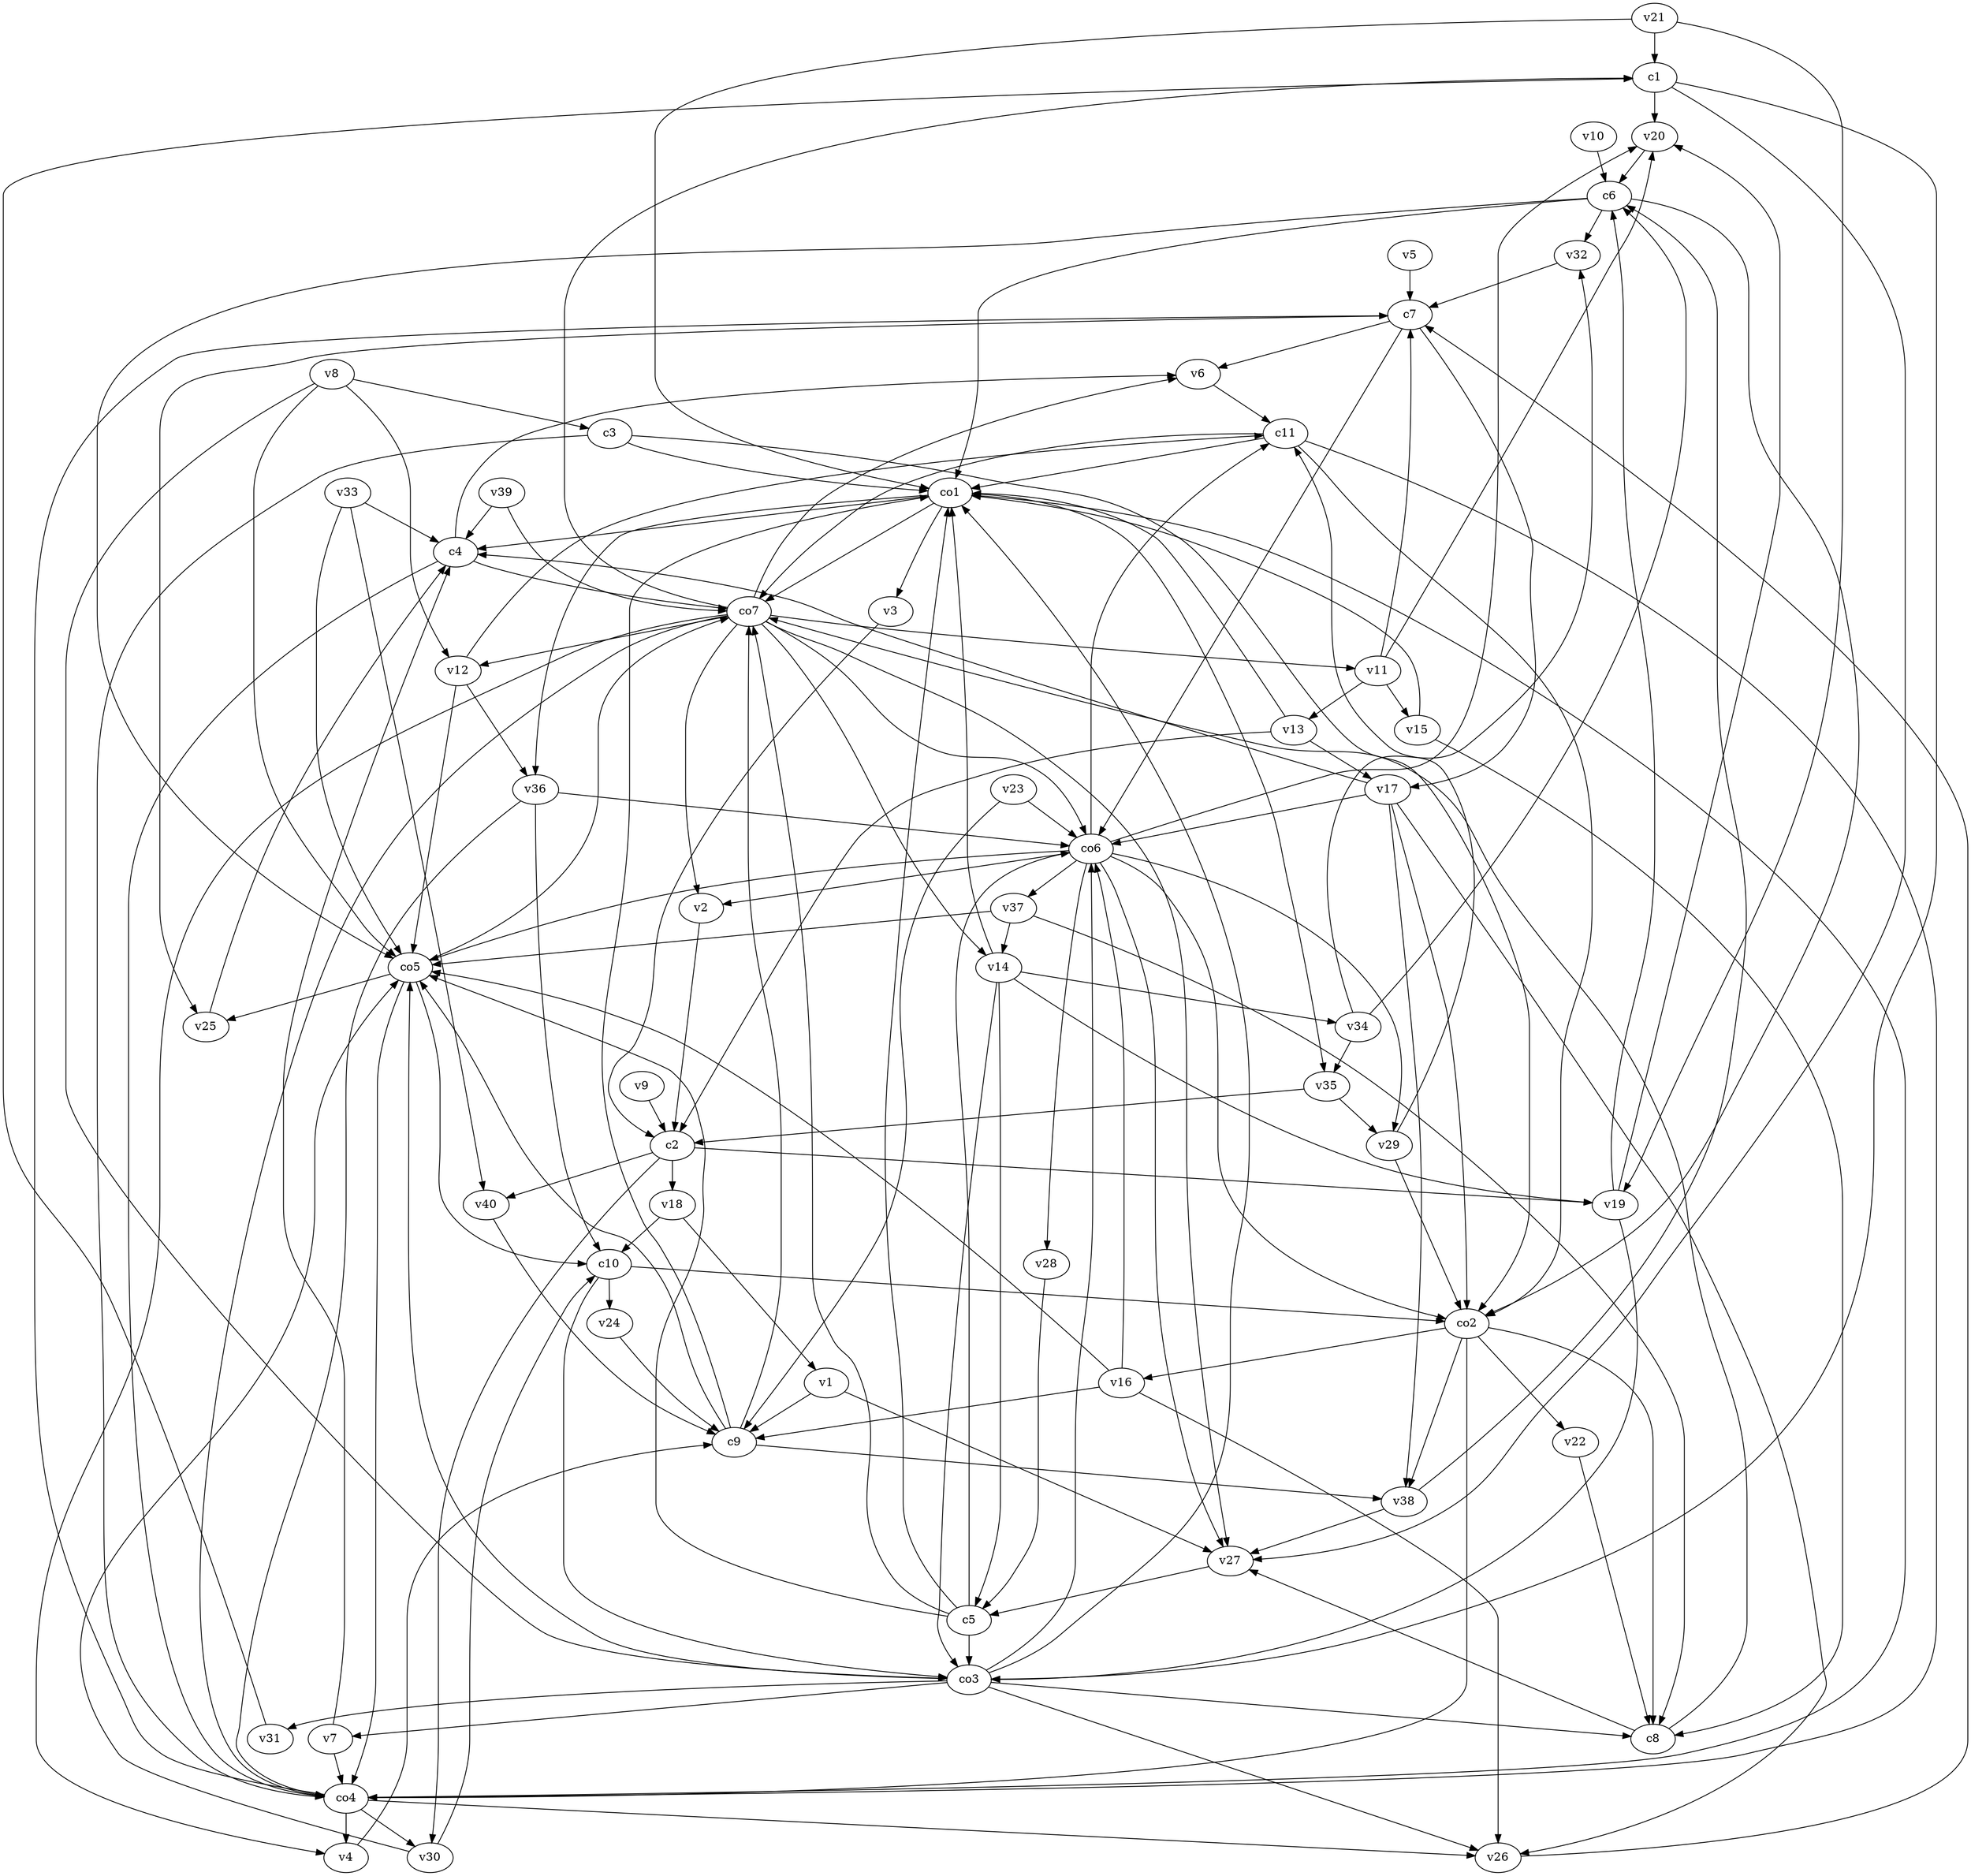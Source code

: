 strict digraph  {
c1;
c2;
c3;
c4;
c5;
c6;
c7;
c8;
c9;
c10;
c11;
v1;
v2;
v3;
v4;
v5;
v6;
v7;
v8;
v9;
v10;
v11;
v12;
v13;
v14;
v15;
v16;
v17;
v18;
v19;
v20;
v21;
v22;
v23;
v24;
v25;
v26;
v27;
v28;
v29;
v30;
v31;
v32;
v33;
v34;
v35;
v36;
v37;
v38;
v39;
v40;
co1;
co2;
co3;
co4;
co5;
co6;
co7;
c1 -> co3  [weight=1];
c1 -> v27  [weight=1];
c1 -> v20  [weight=1];
c2 -> v40  [weight=1];
c2 -> v18  [weight=1];
c2 -> v19  [weight=1];
c2 -> v30  [weight=1];
c3 -> co1  [weight=1];
c3 -> co2  [weight=1];
c3 -> co4  [weight=1];
c4 -> v6  [weight=1];
c4 -> co7  [weight=1];
c4 -> co4  [weight=1];
c5 -> co5  [weight=1];
c5 -> co6  [weight=1];
c5 -> co7  [weight=1];
c5 -> co1  [weight=1];
c5 -> co3  [weight=1];
c6 -> v32  [weight=1];
c6 -> co5  [weight=1];
c6 -> co1  [weight=1];
c6 -> co2  [weight=1];
c7 -> v17  [weight=1];
c7 -> v6  [weight=1];
c7 -> co6  [weight=1];
c7 -> v25  [weight=1];
c8 -> co7  [weight=1];
c8 -> v27  [weight=1];
c9 -> co7  [weight=1];
c9 -> v38  [weight=1];
c9 -> co1  [weight=1];
c9 -> co5  [weight=1];
c10 -> co3  [weight=1];
c10 -> co2  [weight=1];
c10 -> v24  [weight=1];
c11 -> co4  [weight=1];
c11 -> co7  [weight=1];
c11 -> co2  [weight=1];
c11 -> co1  [weight=1];
v1 -> c9  [weight=1];
v1 -> v27  [weight=1];
v2 -> c2  [weight=1];
v3 -> c2  [weight=1];
v4 -> c9  [weight=1];
v5 -> c7  [weight=1];
v6 -> c11  [weight=1];
v7 -> c4  [weight=1];
v7 -> co4  [weight=1];
v8 -> c3  [weight=1];
v8 -> co5  [weight=1];
v8 -> co3  [weight=1];
v8 -> v12  [weight=1];
v9 -> c2  [weight=1];
v10 -> c6  [weight=1];
v11 -> c7  [weight=1];
v11 -> v13  [weight=1];
v11 -> v20  [weight=1];
v11 -> v15  [weight=1];
v12 -> c11  [weight=1];
v12 -> co5  [weight=1];
v12 -> v36  [weight=1];
v13 -> c2  [weight=1];
v13 -> co1  [weight=1];
v13 -> v17  [weight=1];
v14 -> c5  [weight=1];
v14 -> co3  [weight=1];
v14 -> co1  [weight=1];
v14 -> v19  [weight=1];
v14 -> v34  [weight=1];
v15 -> c8  [weight=1];
v15 -> co1  [weight=1];
v16 -> c9  [weight=1];
v16 -> v26  [weight=1];
v16 -> co6  [weight=1];
v16 -> co5  [weight=1];
v17 -> c4  [weight=1];
v17 -> co6  [weight=1];
v17 -> v26  [weight=1];
v17 -> co2  [weight=1];
v17 -> v38  [weight=1];
v18 -> c10  [weight=1];
v18 -> v1  [weight=1];
v19 -> c6  [weight=1];
v19 -> co3  [weight=1];
v19 -> v20  [weight=1];
v20 -> c6  [weight=1];
v21 -> c1  [weight=1];
v21 -> co1  [weight=1];
v21 -> v19  [weight=1];
v22 -> c8  [weight=1];
v23 -> c9  [weight=1];
v23 -> co6  [weight=1];
v24 -> c9  [weight=1];
v25 -> c4  [weight=1];
v26 -> c7  [weight=1];
v27 -> c5  [weight=1];
v28 -> c5  [weight=1];
v29 -> c11  [weight=1];
v29 -> co2  [weight=1];
v30 -> c10  [weight=1];
v30 -> co5  [weight=1];
v31 -> c1  [weight=1];
v32 -> c7  [weight=1];
v33 -> c4  [weight=1];
v33 -> v40  [weight=1];
v33 -> co5  [weight=1];
v34 -> c6  [weight=1];
v34 -> v32  [weight=1];
v34 -> v35  [weight=1];
v35 -> c2  [weight=1];
v35 -> v29  [weight=1];
v36 -> c10  [weight=1];
v36 -> co6  [weight=1];
v36 -> co4  [weight=1];
v37 -> c8  [weight=1];
v37 -> co5  [weight=1];
v37 -> v14  [weight=1];
v38 -> c6  [weight=1];
v38 -> v27  [weight=1];
v39 -> c4  [weight=1];
v39 -> co7  [weight=1];
v40 -> c9  [weight=1];
co1 -> c4  [weight=1];
co1 -> v35  [weight=1];
co1 -> v3  [weight=1];
co1 -> co7  [weight=1];
co1 -> v36  [weight=1];
co2 -> c8  [weight=1];
co2 -> v38  [weight=1];
co2 -> v16  [weight=1];
co2 -> co4  [weight=1];
co2 -> v22  [weight=1];
co3 -> c8  [weight=1];
co3 -> co6  [weight=1];
co3 -> v7  [weight=1];
co3 -> v31  [weight=1];
co3 -> v26  [weight=1];
co3 -> co1  [weight=1];
co3 -> co5  [weight=1];
co4 -> c7  [weight=1];
co4 -> v26  [weight=1];
co4 -> co1  [weight=1];
co4 -> v30  [weight=1];
co4 -> v4  [weight=1];
co5 -> c10  [weight=1];
co5 -> co7  [weight=1];
co5 -> co4  [weight=1];
co5 -> v25  [weight=1];
co6 -> c11  [weight=1];
co6 -> v20  [weight=1];
co6 -> v37  [weight=1];
co6 -> co2  [weight=1];
co6 -> v27  [weight=1];
co6 -> v2  [weight=1];
co6 -> co5  [weight=1];
co6 -> v28  [weight=1];
co6 -> v29  [weight=1];
co7 -> c1  [weight=1];
co7 -> co4  [weight=1];
co7 -> v6  [weight=1];
co7 -> v14  [weight=1];
co7 -> co6  [weight=1];
co7 -> v11  [weight=1];
co7 -> v4  [weight=1];
co7 -> v27  [weight=1];
co7 -> v2  [weight=1];
co7 -> v12  [weight=1];
}
